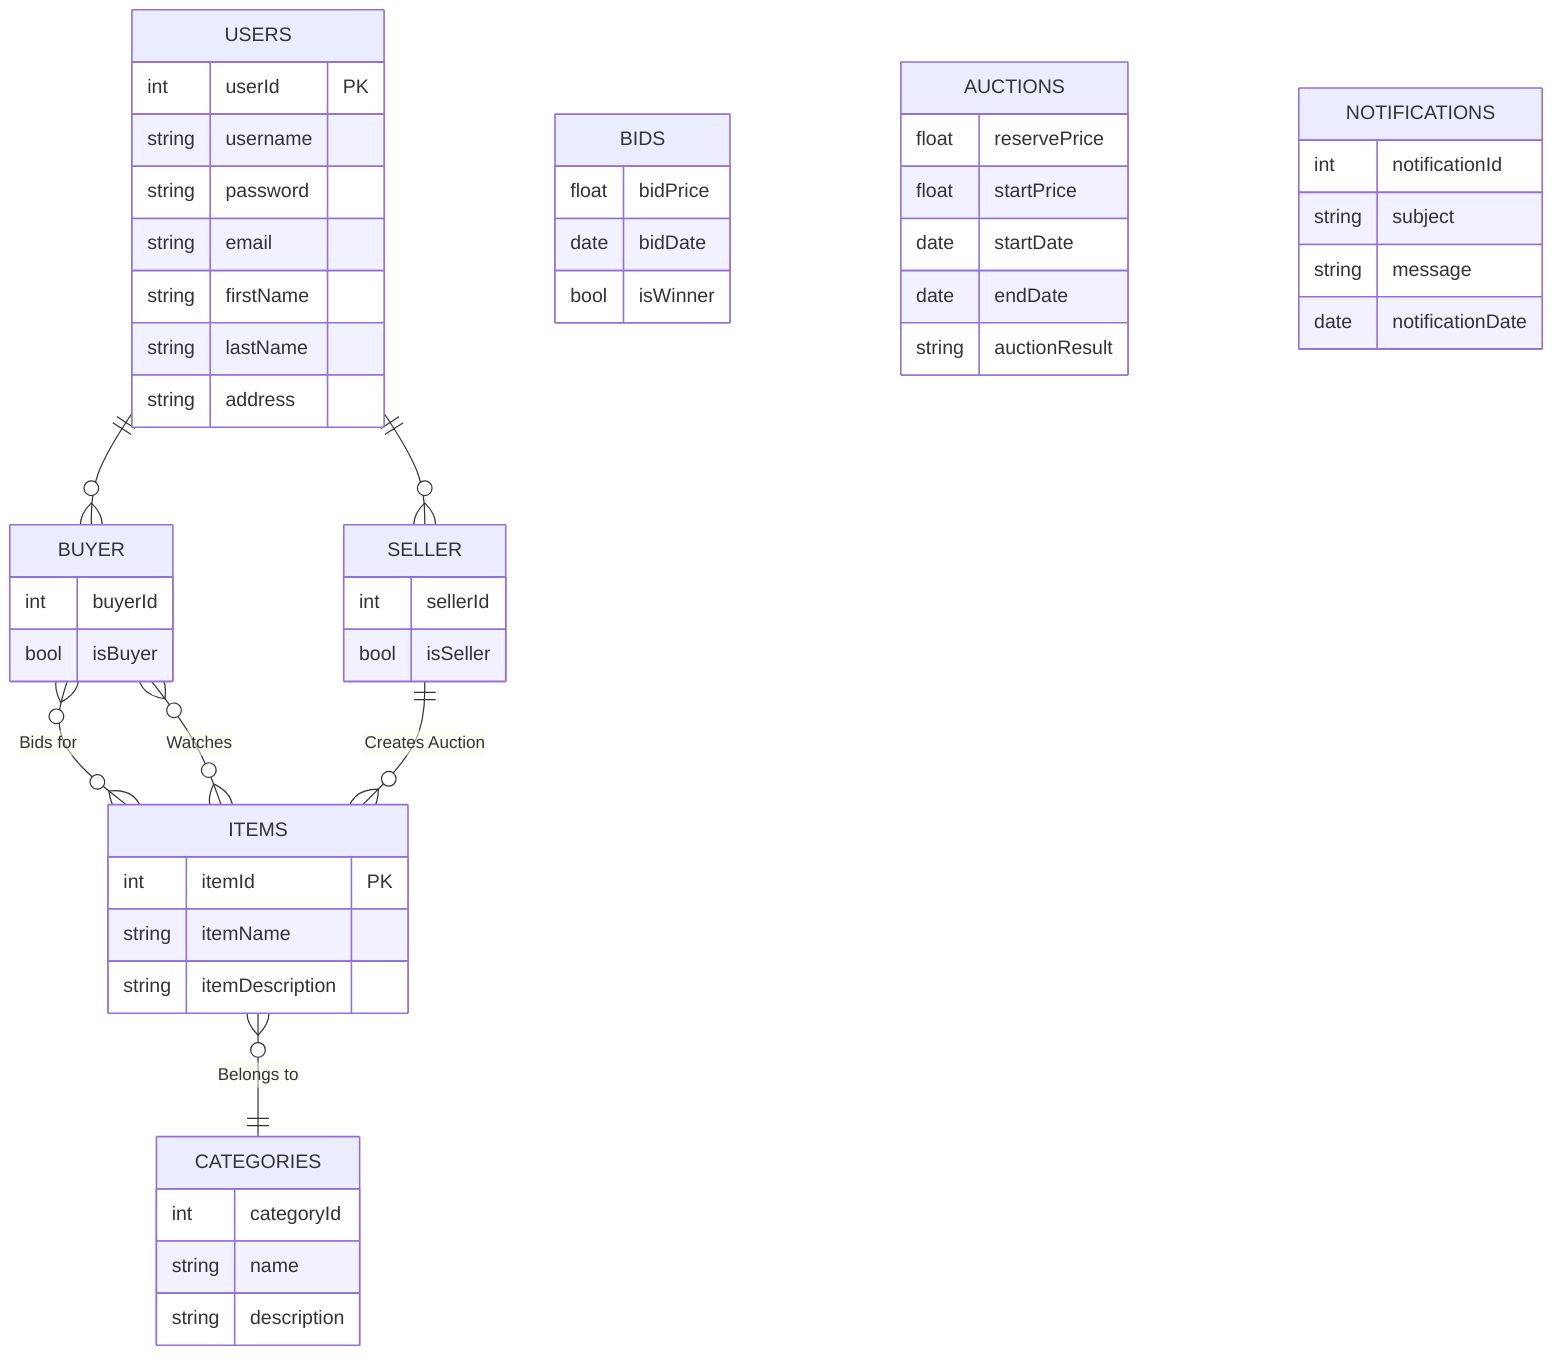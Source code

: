erDiagram
    USERS {
        int userId PK
        string username
        string password
        string email
        string firstName
        string lastName
        string address
    }

    BUYER {
        int buyerId
        bool isBuyer
    }

    SELLER {
        int sellerId
        bool isSeller
    }

    ITEMS {
        int itemId PK
        string itemName
        string itemDescription
    }

    CATEGORIES {
        int categoryId
        string name
        string description
    }

    BIDS {
        float bidPrice
        date bidDate
        bool isWinner
    }

    AUCTIONS {
        float reservePrice
        float startPrice
        date startDate
        date endDate
        string auctionResult
    }

    NOTIFICATIONS {
        int notificationId
        string subject
        string message
        date notificationDate
    }

    USERS ||--o{ BUYER : ""
    USERS ||--o{ SELLER : ""
    BUYER }o--o{ ITEMS : "Bids for"
    BUYER }o--o{ ITEMS : "Watches"
    ITEMS }o--|| CATEGORIES : "Belongs to"
    SELLER ||--o{ ITEMS : "Creates Auction"
